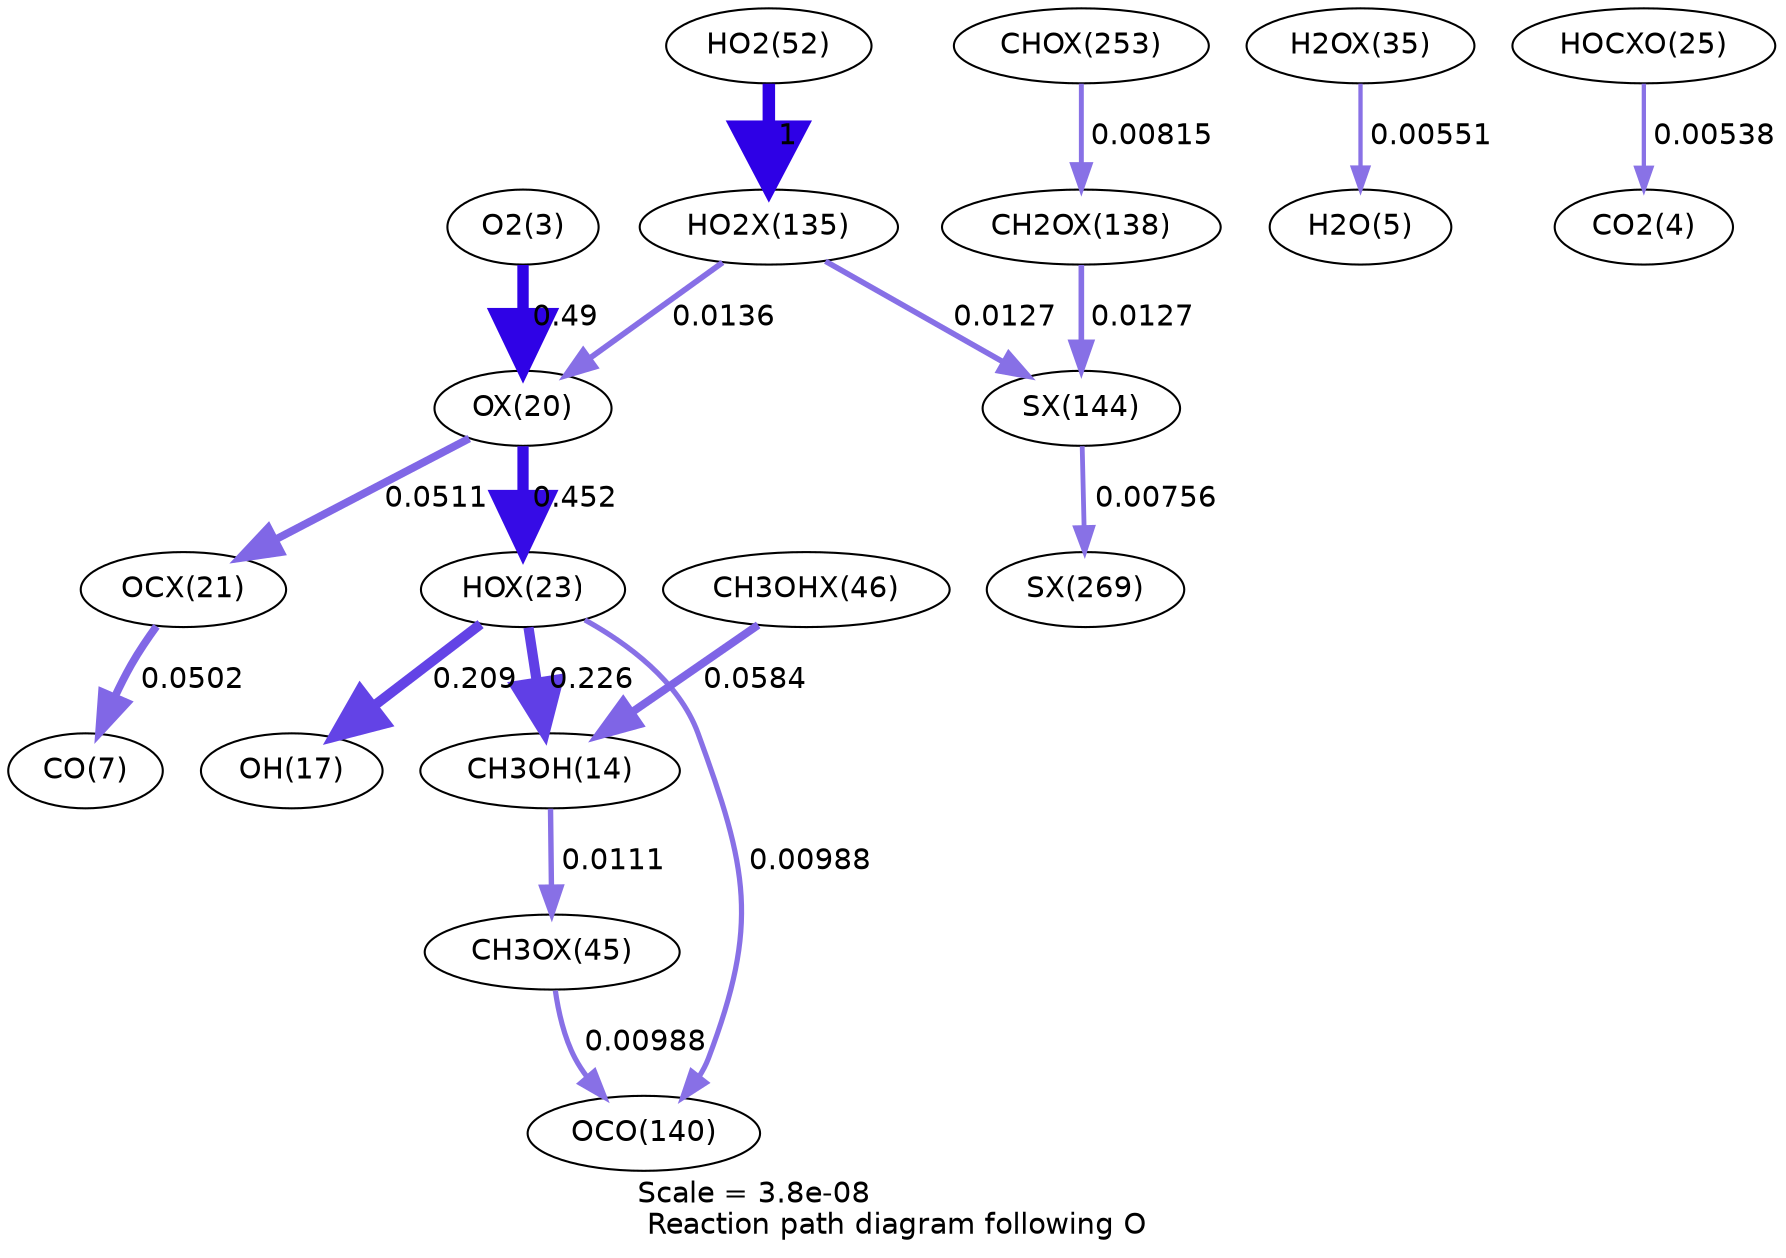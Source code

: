 digraph reaction_paths {
center=1;
s5 -> s33[fontname="Helvetica", penwidth=5.46, arrowsize=2.73, color="0.7, 0.99, 0.9"
, label=" 0.49"];
s33 -> s36[fontname="Helvetica", penwidth=5.4, arrowsize=2.7, color="0.7, 0.952, 0.9"
, label=" 0.452"];
s52 -> s33[fontname="Helvetica", penwidth=2.76, arrowsize=1.38, color="0.7, 0.514, 0.9"
, label=" 0.0136"];
s33 -> s34[fontname="Helvetica", penwidth=3.75, arrowsize=1.88, color="0.7, 0.551, 0.9"
, label=" 0.0511"];
s36 -> s16[fontname="Helvetica", penwidth=4.88, arrowsize=2.44, color="0.7, 0.726, 0.9"
, label=" 0.226"];
s36 -> s19[fontname="Helvetica", penwidth=4.82, arrowsize=2.41, color="0.7, 0.709, 0.9"
, label=" 0.209"];
s36 -> s25[fontname="Helvetica", penwidth=2.51, arrowsize=1.26, color="0.7, 0.51, 0.9"
, label=" 0.00988"];
s50 -> s16[fontname="Helvetica", penwidth=3.85, arrowsize=1.93, color="0.7, 0.558, 0.9"
, label=" 0.0584"];
s16 -> s49[fontname="Helvetica", penwidth=2.6, arrowsize=1.3, color="0.7, 0.511, 0.9"
, label=" 0.0111"];
s43 -> s7[fontname="Helvetica", penwidth=2.07, arrowsize=1.04, color="0.7, 0.506, 0.9"
, label=" 0.00551"];
s49 -> s25[fontname="Helvetica", penwidth=2.51, arrowsize=1.26, color="0.7, 0.51, 0.9"
, label=" 0.00988"];
s21 -> s52[fontname="Helvetica", penwidth=6, arrowsize=3, color="0.7, 1.5, 0.9"
, label=" 1"];
s52 -> s55[fontname="Helvetica", penwidth=2.7, arrowsize=1.35, color="0.7, 0.513, 0.9"
, label=" 0.0127"];
s34 -> s9[fontname="Helvetica", penwidth=3.74, arrowsize=1.87, color="0.7, 0.55, 0.9"
, label=" 0.0502"];
s38 -> s6[fontname="Helvetica", penwidth=2.06, arrowsize=1.03, color="0.7, 0.505, 0.9"
, label=" 0.00538"];
s53 -> s55[fontname="Helvetica", penwidth=2.7, arrowsize=1.35, color="0.7, 0.513, 0.9"
, label=" 0.0127"];
s55 -> s64[fontname="Helvetica", penwidth=2.31, arrowsize=1.16, color="0.7, 0.508, 0.9"
, label=" 0.00756"];
s62 -> s53[fontname="Helvetica", penwidth=2.37, arrowsize=1.18, color="0.7, 0.508, 0.9"
, label=" 0.00815"];
s5 [ fontname="Helvetica", label="O2(3)"];
s6 [ fontname="Helvetica", label="CO2(4)"];
s7 [ fontname="Helvetica", label="H2O(5)"];
s9 [ fontname="Helvetica", label="CO(7)"];
s16 [ fontname="Helvetica", label="CH3OH(14)"];
s19 [ fontname="Helvetica", label="OH(17)"];
s21 [ fontname="Helvetica", label="HO2(52)"];
s25 [ fontname="Helvetica", label="OCO(140)"];
s33 [ fontname="Helvetica", label="OX(20)"];
s34 [ fontname="Helvetica", label="OCX(21)"];
s36 [ fontname="Helvetica", label="HOX(23)"];
s38 [ fontname="Helvetica", label="HOCXO(25)"];
s43 [ fontname="Helvetica", label="H2OX(35)"];
s49 [ fontname="Helvetica", label="CH3OX(45)"];
s50 [ fontname="Helvetica", label="CH3OHX(46)"];
s52 [ fontname="Helvetica", label="HO2X(135)"];
s53 [ fontname="Helvetica", label="CH2OX(138)"];
s55 [ fontname="Helvetica", label="SX(144)"];
s62 [ fontname="Helvetica", label="CHOX(253)"];
s64 [ fontname="Helvetica", label="SX(269)"];
 label = "Scale = 3.8e-08\l Reaction path diagram following O";
 fontname = "Helvetica";
}
